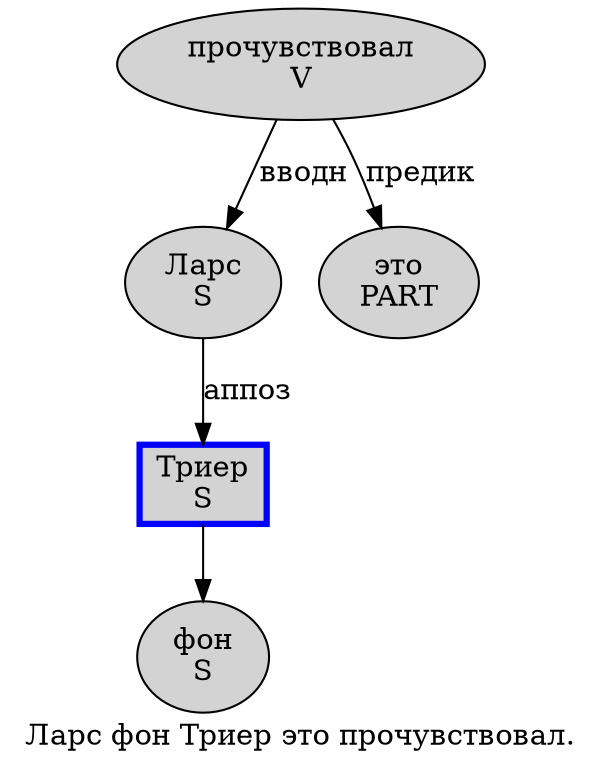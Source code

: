 digraph SENTENCE_1239 {
	graph [label="Ларс фон Триер это прочувствовал."]
	node [style=filled]
		0 [label="Ларс
S" color="" fillcolor=lightgray penwidth=1 shape=ellipse]
		1 [label="фон
S" color="" fillcolor=lightgray penwidth=1 shape=ellipse]
		2 [label="Триер
S" color=blue fillcolor=lightgray penwidth=3 shape=box]
		3 [label="это
PART" color="" fillcolor=lightgray penwidth=1 shape=ellipse]
		4 [label="прочувствовал
V" color="" fillcolor=lightgray penwidth=1 shape=ellipse]
			2 -> 1
			4 -> 0 [label="вводн"]
			4 -> 3 [label="предик"]
			0 -> 2 [label="аппоз"]
}